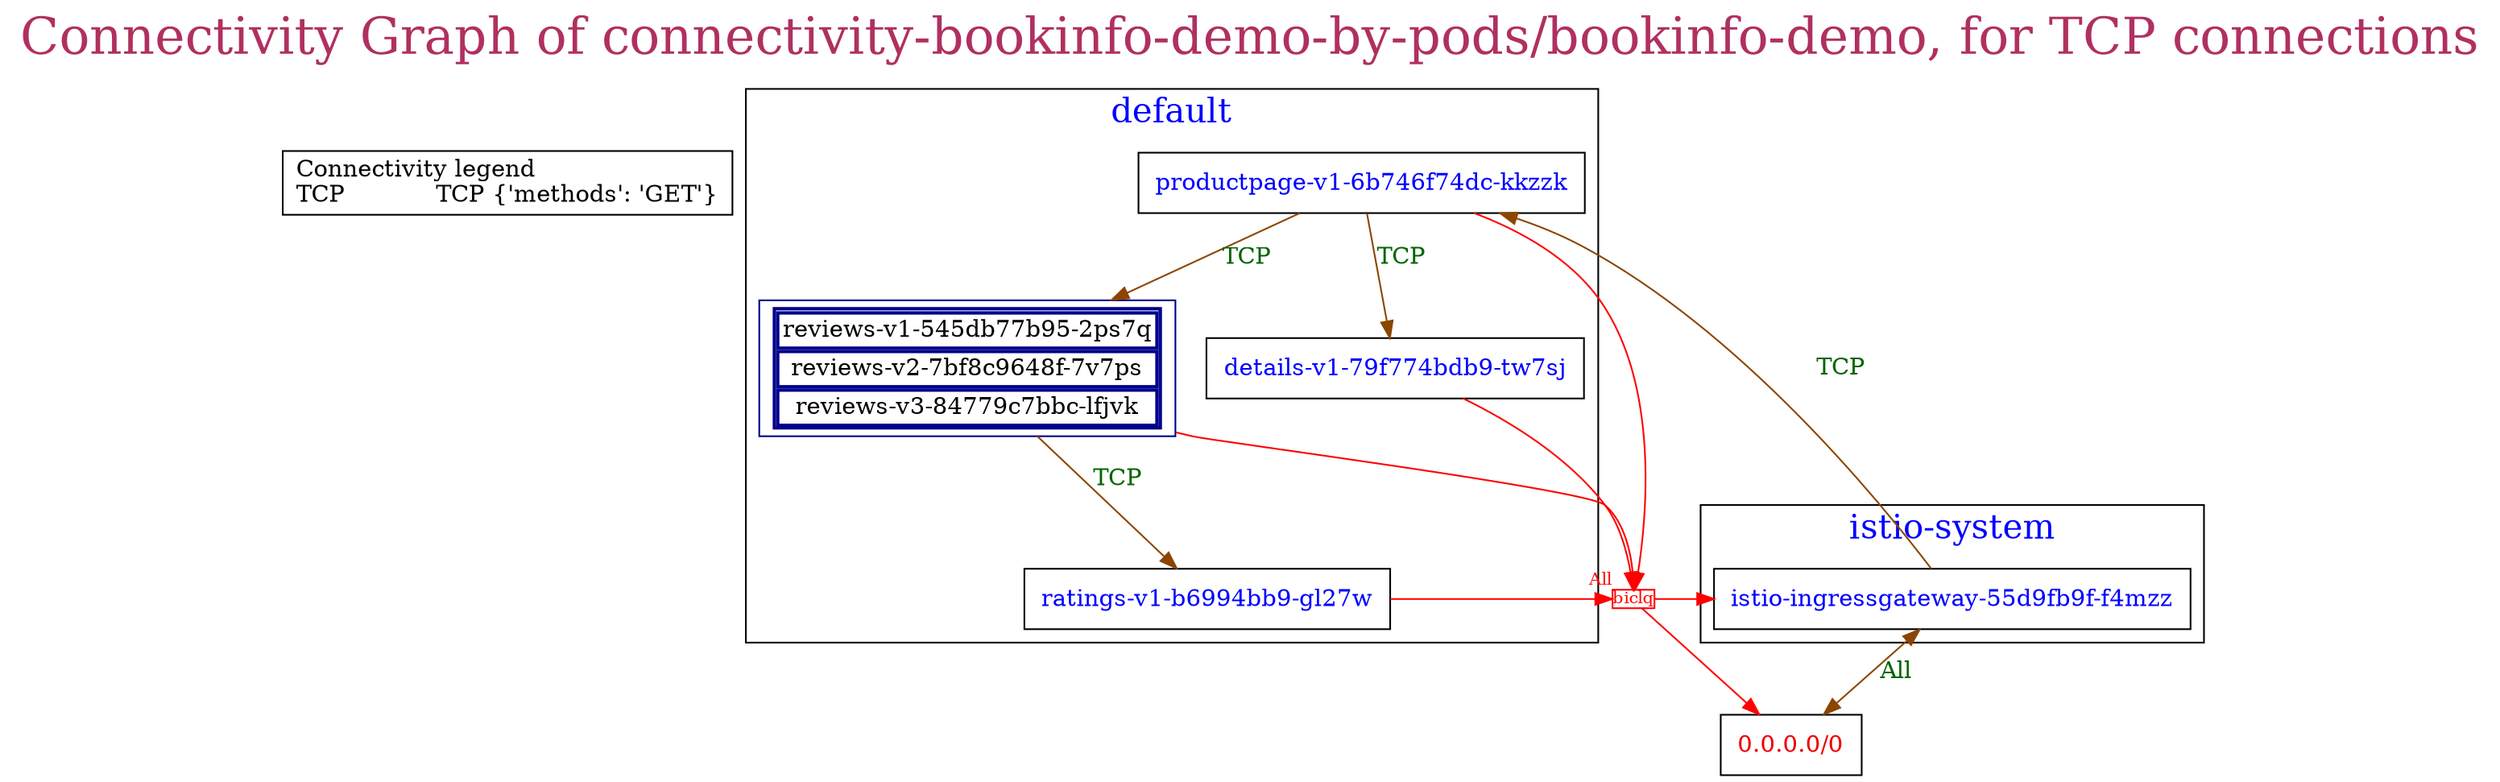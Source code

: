 // The Connectivity Graph of connectivity-bookinfo-demo-by-pods/bookinfo-demo, for TCP connections
digraph {
	label="Connectivity Graph of connectivity-bookinfo-demo-by-pods/bookinfo-demo, for TCP connections"	labelloc = "t"
	fontsize=30
	fontcolor=maroon
	dict_box [label="Connectivity legend\lTCP            TCP {'methods': 'GET'}\l" shape=box]
	"0.0.0.0/0" [label=<<table border="0" cellspacing="0"><tr><td>0.0.0.0/0</td></tr></table>> shape=box fontcolor=red2]
	"biclique_All0" [shape=box fontcolor=red color=red width=0.3 height=0.1 label=biclq fontsize=10 margin=0  xlabel="All"]
subgraph cluster_default_namespace{
	label="default"
	fontsize=20
	fontcolor=blue
	"default/details-v1-79f774bdb9-tw7sj" [label=<<table border="0" cellspacing="0"><tr><td>details-v1-79f774bdb9-tw7sj</td></tr></table>> shape=box fontcolor=blue]
	"default/productpage-v1-6b746f74dc-kkzzk" [label=<<table border="0" cellspacing="0"><tr><td>productpage-v1-6b746f74dc-kkzzk</td></tr></table>> shape=box fontcolor=blue]
	"default/ratings-v1-b6994bb9-gl27w" [label=<<table border="0" cellspacing="0"><tr><td>ratings-v1-b6994bb9-gl27w</td></tr></table>> shape=box fontcolor=blue]
	"default/reviews-v1-545db77b95-2ps7q" [label=<<table border="2" cellspacing="0"><tr><td>reviews-v1-545db77b95-2ps7q</td></tr><tr><td>reviews-v2-7bf8c9648f-7v7ps</td></tr><tr><td>reviews-v3-84779c7bbc-lfjvk</td></tr></table>> shape=box color=blue4]
}
subgraph cluster_istio_system_namespace{
	label="istio-system"
	fontsize=20
	fontcolor=blue
	"istio-system/istio-ingressgateway-55d9fb9f-f4mzz" [label=<<table border="0" cellspacing="0"><tr><td>istio-ingressgateway-55d9fb9f-f4mzz</td></tr></table>> shape=box fontcolor=blue]
}
	"biclique_All0" -> "0.0.0.0/0"[ color=red fontcolor=darkgreen dir=both arrowhead=normal arrowtail=none]
	"biclique_All0" -> "istio-system/istio-ingressgateway-55d9fb9f-f4mzz"[ color=red fontcolor=darkgreen dir=both arrowhead=normal arrowtail=none]
	"default/details-v1-79f774bdb9-tw7sj" -> "biclique_All0"[ color=red fontcolor=darkgreen dir=both arrowhead=normal arrowtail=none]
	"default/productpage-v1-6b746f74dc-kkzzk" -> "biclique_All0"[ color=red fontcolor=darkgreen dir=both arrowhead=normal arrowtail=none]
	"default/productpage-v1-6b746f74dc-kkzzk" -> "default/details-v1-79f774bdb9-tw7sj"[label="TCP" color=darkorange4 fontcolor=darkgreen dir=both arrowhead=normal arrowtail=none]
	"default/productpage-v1-6b746f74dc-kkzzk" -> "default/reviews-v1-545db77b95-2ps7q"[label="TCP" color=darkorange4 fontcolor=darkgreen dir=both arrowhead=normal arrowtail=none]
	"default/ratings-v1-b6994bb9-gl27w" -> "biclique_All0"[ color=red fontcolor=darkgreen dir=both arrowhead=normal arrowtail=none]
	"default/reviews-v1-545db77b95-2ps7q" -> "biclique_All0"[ color=red fontcolor=darkgreen dir=both arrowhead=normal arrowtail=none]
	"default/reviews-v1-545db77b95-2ps7q" -> "default/ratings-v1-b6994bb9-gl27w"[label="TCP" color=darkorange4 fontcolor=darkgreen dir=both arrowhead=normal arrowtail=none]
	"istio-system/istio-ingressgateway-55d9fb9f-f4mzz" -> "0.0.0.0/0"[label="All" color=darkorange4 fontcolor=darkgreen dir=both arrowhead=normal arrowtail=normal]
	"istio-system/istio-ingressgateway-55d9fb9f-f4mzz" -> "default/productpage-v1-6b746f74dc-kkzzk"[label="TCP" color=darkorange4 fontcolor=darkgreen dir=both arrowhead=normal arrowtail=none]
}
// The Connectivity Graph of connectivity-bookinfo-demo-by-pods/bookinfo-demo, for non-TCP connections
digraph {
	label="Connectivity Graph of connectivity-bookinfo-demo-by-pods/bookinfo-demo, for non-TCP connections"	labelloc = "t"
	fontsize=30
	fontcolor=maroon
	"0.0.0.0/0" [label=<<table border="0" cellspacing="0"><tr><td>0.0.0.0/0</td></tr></table>> shape=box fontcolor=red2]
subgraph cluster_default_namespace{
	label="default"
	fontsize=20
	fontcolor=blue
	"default/details-v1-79f774bdb9-tw7sj" [label=<<table border="2" cellspacing="0"><tr><td>details-v1-79f774bdb9-tw7sj</td></tr><tr><td>productpage-v1-6b746f74dc-kkzzk</td></tr><tr><td>ratings-v1-b6994bb9-gl27w</td></tr><tr><td>reviews-v1-545db77b95-2ps7q</td></tr><tr><td>reviews-v2-7bf8c9648f-7v7ps</td></tr><tr><td>reviews-v3-84779c7bbc-lfjvk</td></tr></table>> shape=box color=blue4]
}
subgraph cluster_istio_system_namespace{
	label="istio-system"
	fontsize=20
	fontcolor=blue
	"istio-system/istio-ingressgateway-55d9fb9f-f4mzz" [label=<<table border="0" cellspacing="0"><tr><td>istio-ingressgateway-55d9fb9f-f4mzz</td></tr></table>> shape=box fontcolor=blue]
}
	"default/details-v1-79f774bdb9-tw7sj" -> "0.0.0.0/0"[label="All" color=darkorange4 fontcolor=darkgreen dir=both arrowhead=normal arrowtail=normal]
	"default/details-v1-79f774bdb9-tw7sj" -> "default/details-v1-79f774bdb9-tw7sj"[label="All" color=darkorange4 fontcolor=darkgreen dir=both arrowhead=normal arrowtail=normal]
	"istio-system/istio-ingressgateway-55d9fb9f-f4mzz" -> "0.0.0.0/0"[label="All" color=darkorange4 fontcolor=darkgreen dir=both arrowhead=normal arrowtail=normal]
	"istio-system/istio-ingressgateway-55d9fb9f-f4mzz" -> "default/details-v1-79f774bdb9-tw7sj"[label="All" color=darkorange4 fontcolor=darkgreen dir=both arrowhead=normal arrowtail=normal]
}
